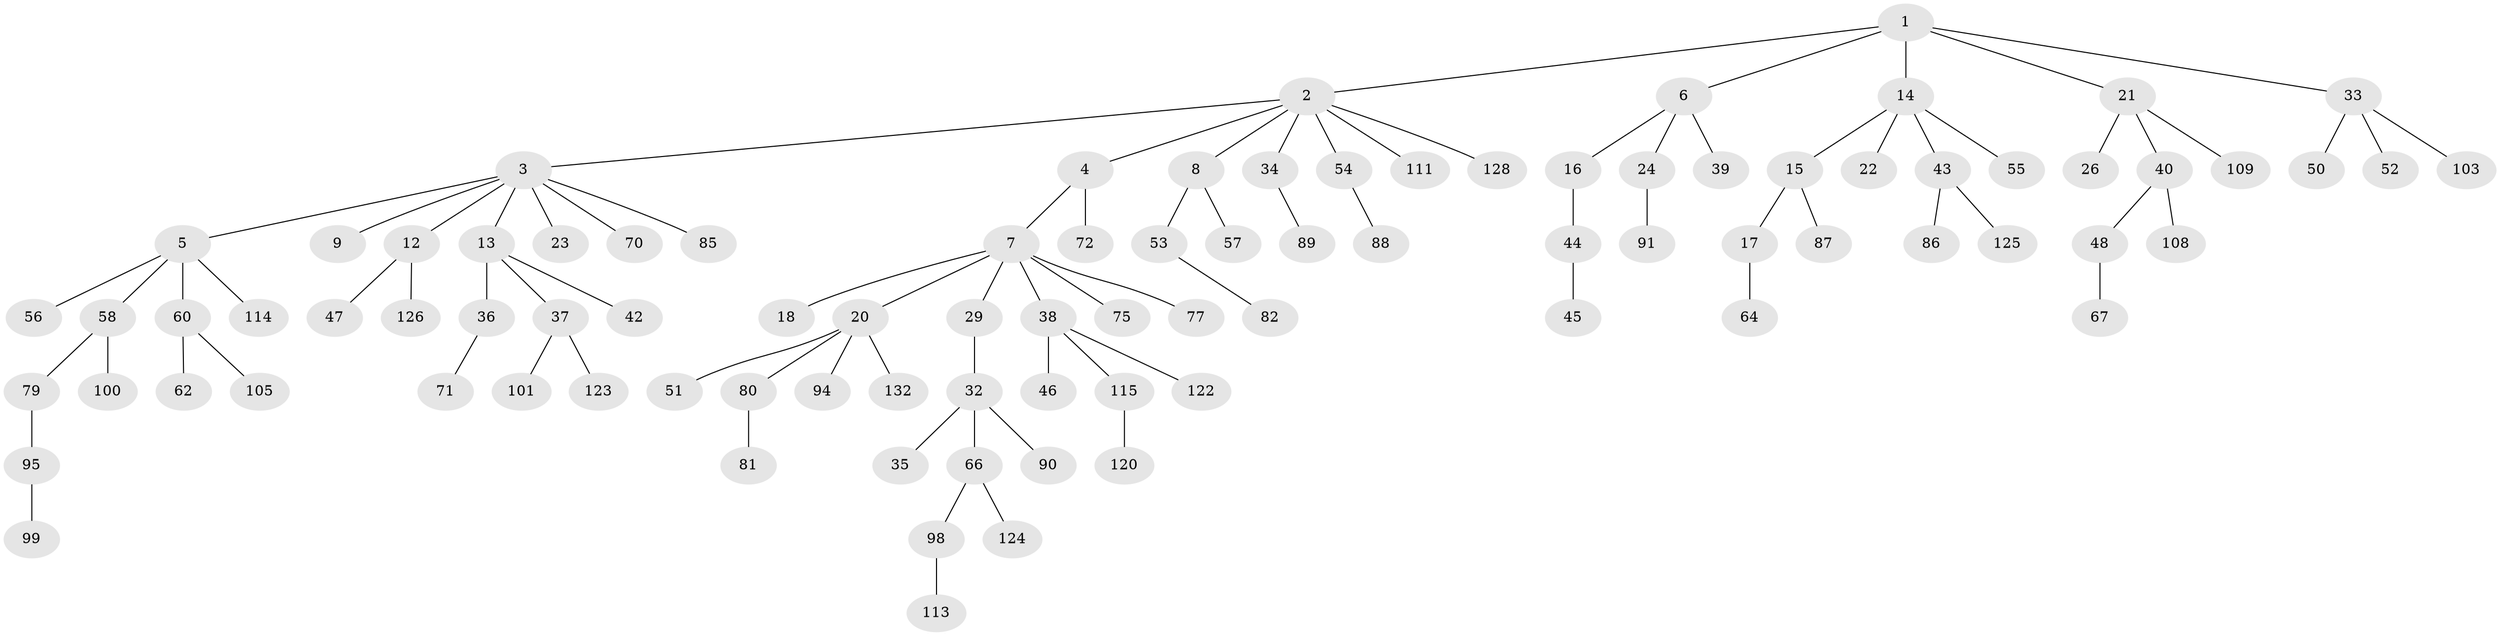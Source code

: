 // original degree distribution, {6: 0.015151515151515152, 9: 0.007575757575757576, 5: 0.045454545454545456, 3: 0.11363636363636363, 4: 0.09090909090909091, 1: 0.5606060606060606, 2: 0.16666666666666666}
// Generated by graph-tools (version 1.1) at 2025/42/03/06/25 10:42:05]
// undirected, 91 vertices, 90 edges
graph export_dot {
graph [start="1"]
  node [color=gray90,style=filled];
  1 [super="+11"];
  2 [super="+121"];
  3 [super="+10"];
  4;
  5 [super="+28"];
  6 [super="+78"];
  7 [super="+19"];
  8 [super="+110"];
  9;
  12 [super="+31"];
  13 [super="+96"];
  14 [super="+93"];
  15 [super="+25"];
  16 [super="+27"];
  17 [super="+59"];
  18 [super="+68"];
  20 [super="+30"];
  21 [super="+102"];
  22 [super="+84"];
  23;
  24 [super="+41"];
  26;
  29 [super="+76"];
  32 [super="+49"];
  33 [super="+65"];
  34 [super="+73"];
  35;
  36;
  37 [super="+61"];
  38;
  39 [super="+69"];
  40 [super="+127"];
  42;
  43 [super="+97"];
  44 [super="+63"];
  45;
  46 [super="+74"];
  47;
  48;
  50;
  51 [super="+116"];
  52 [super="+92"];
  53 [super="+118"];
  54;
  55;
  56;
  57;
  58 [super="+112"];
  60 [super="+83"];
  62;
  64;
  66 [super="+129"];
  67;
  70 [super="+107"];
  71;
  72;
  75;
  77;
  79 [super="+106"];
  80;
  81;
  82;
  85;
  86;
  87;
  88;
  89 [super="+131"];
  90 [super="+117"];
  91;
  94;
  95;
  98;
  99;
  100;
  101 [super="+104"];
  103;
  105;
  108;
  109;
  111;
  113 [super="+130"];
  114;
  115 [super="+119"];
  120;
  122;
  123;
  124;
  125;
  126;
  128;
  132;
  1 -- 2;
  1 -- 6;
  1 -- 14;
  1 -- 21;
  1 -- 33;
  2 -- 3;
  2 -- 4;
  2 -- 8;
  2 -- 34;
  2 -- 54;
  2 -- 111;
  2 -- 128;
  3 -- 5;
  3 -- 9;
  3 -- 85;
  3 -- 70;
  3 -- 23;
  3 -- 12;
  3 -- 13;
  4 -- 7;
  4 -- 72;
  5 -- 114;
  5 -- 56;
  5 -- 58;
  5 -- 60;
  6 -- 16;
  6 -- 24;
  6 -- 39;
  7 -- 18;
  7 -- 20;
  7 -- 38;
  7 -- 29;
  7 -- 75;
  7 -- 77;
  8 -- 53;
  8 -- 57;
  12 -- 47;
  12 -- 126;
  13 -- 36;
  13 -- 37;
  13 -- 42;
  14 -- 15;
  14 -- 22;
  14 -- 43;
  14 -- 55;
  15 -- 17;
  15 -- 87;
  16 -- 44;
  17 -- 64;
  20 -- 51;
  20 -- 94;
  20 -- 80;
  20 -- 132;
  21 -- 26;
  21 -- 40;
  21 -- 109;
  24 -- 91;
  29 -- 32;
  32 -- 35;
  32 -- 66;
  32 -- 90;
  33 -- 50;
  33 -- 52;
  33 -- 103;
  34 -- 89;
  36 -- 71;
  37 -- 123;
  37 -- 101;
  38 -- 46;
  38 -- 115;
  38 -- 122;
  40 -- 48;
  40 -- 108;
  43 -- 86;
  43 -- 125;
  44 -- 45;
  48 -- 67;
  53 -- 82;
  54 -- 88;
  58 -- 79;
  58 -- 100;
  60 -- 62;
  60 -- 105;
  66 -- 98;
  66 -- 124;
  79 -- 95;
  80 -- 81;
  95 -- 99;
  98 -- 113;
  115 -- 120;
}
